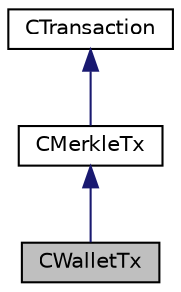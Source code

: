 digraph "CWalletTx"
{
 // LATEX_PDF_SIZE
  edge [fontname="Helvetica",fontsize="10",labelfontname="Helvetica",labelfontsize="10"];
  node [fontname="Helvetica",fontsize="10",shape=record];
  Node0 [label="CWalletTx",height=0.2,width=0.4,color="black", fillcolor="grey75", style="filled", fontcolor="black",tooltip=" "];
  Node1 -> Node0 [dir="back",color="midnightblue",fontsize="10",style="solid"];
  Node1 [label="CMerkleTx",height=0.2,width=0.4,color="black", fillcolor="white", style="filled",URL="$class_c_merkle_tx.html",tooltip=" "];
  Node2 -> Node1 [dir="back",color="midnightblue",fontsize="10",style="solid"];
  Node2 [label="CTransaction",height=0.2,width=0.4,color="black", fillcolor="white", style="filled",URL="$class_c_transaction.html",tooltip=" "];
}
